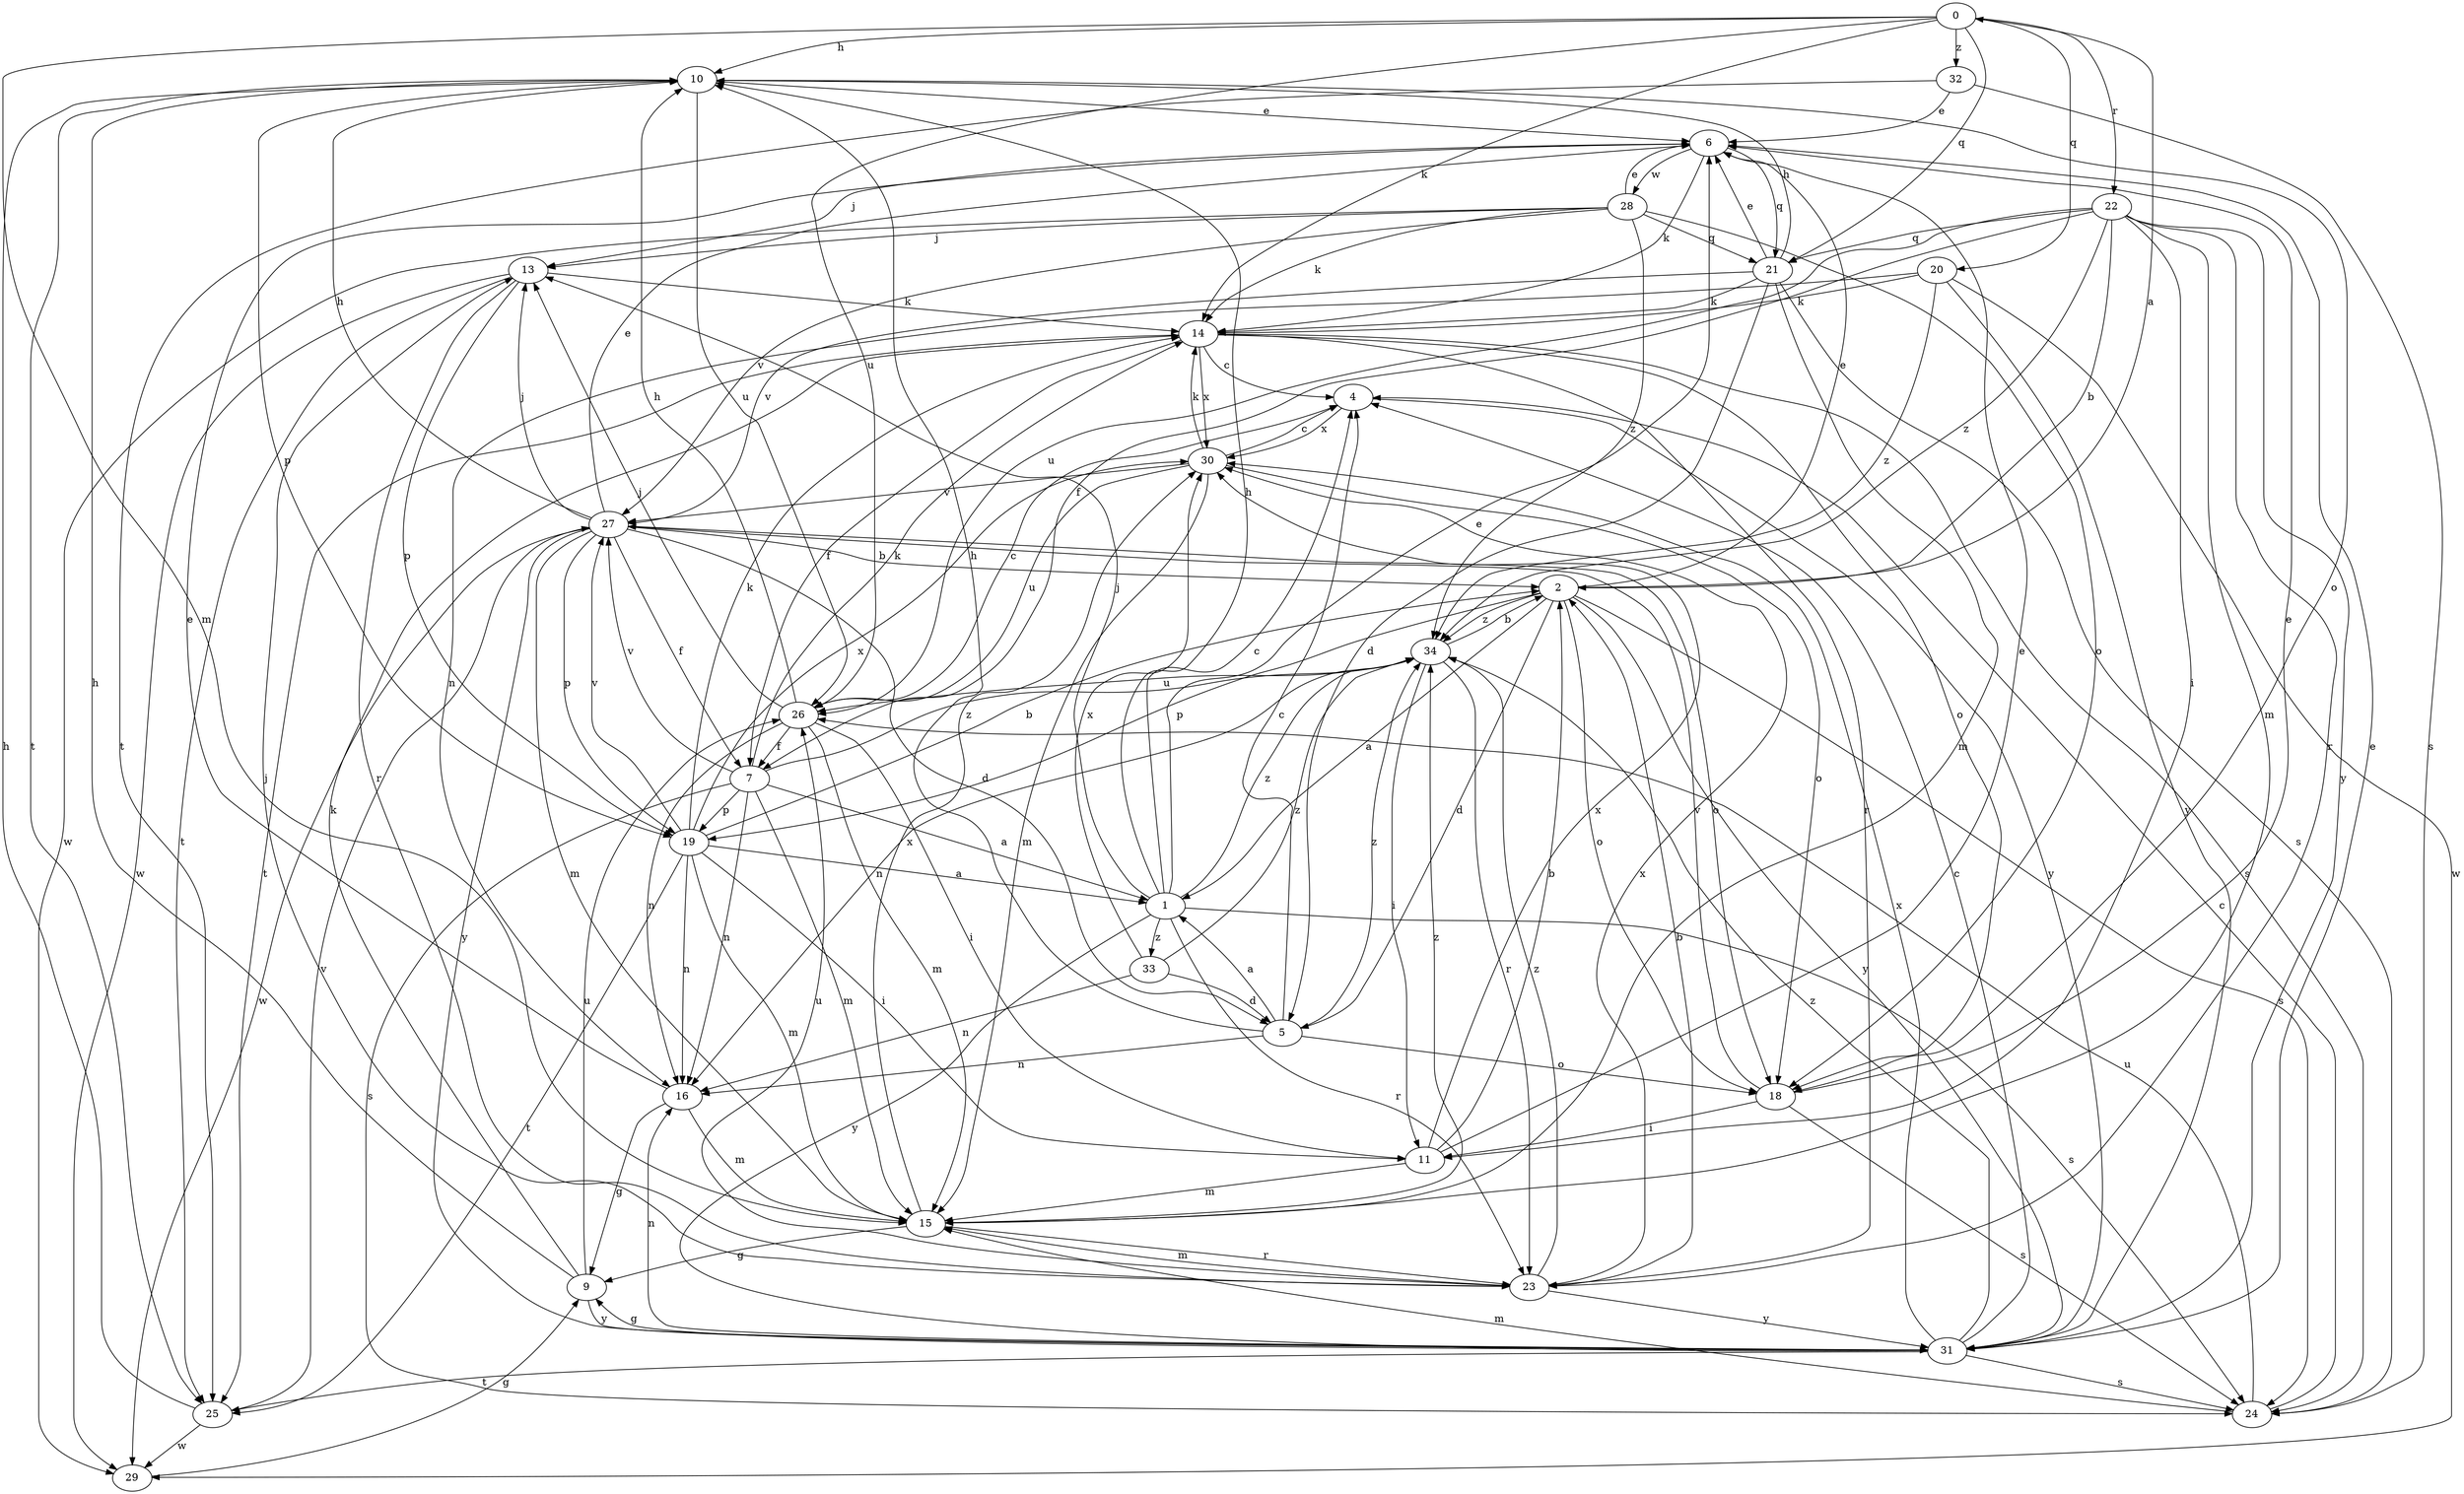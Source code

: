 strict digraph  {
0;
1;
2;
4;
5;
6;
7;
9;
10;
11;
13;
14;
15;
16;
18;
19;
20;
21;
22;
23;
24;
25;
26;
27;
28;
29;
30;
31;
32;
33;
34;
0 -> 10  [label=h];
0 -> 14  [label=k];
0 -> 15  [label=m];
0 -> 20  [label=q];
0 -> 21  [label=q];
0 -> 22  [label=r];
0 -> 26  [label=u];
0 -> 32  [label=z];
1 -> 4  [label=c];
1 -> 6  [label=e];
1 -> 10  [label=h];
1 -> 13  [label=j];
1 -> 23  [label=r];
1 -> 24  [label=s];
1 -> 31  [label=y];
1 -> 33  [label=z];
1 -> 34  [label=z];
2 -> 0  [label=a];
2 -> 1  [label=a];
2 -> 5  [label=d];
2 -> 6  [label=e];
2 -> 18  [label=o];
2 -> 19  [label=p];
2 -> 24  [label=s];
2 -> 31  [label=y];
2 -> 34  [label=z];
4 -> 30  [label=x];
4 -> 31  [label=y];
5 -> 1  [label=a];
5 -> 4  [label=c];
5 -> 10  [label=h];
5 -> 16  [label=n];
5 -> 18  [label=o];
5 -> 34  [label=z];
6 -> 13  [label=j];
6 -> 14  [label=k];
6 -> 21  [label=q];
6 -> 28  [label=w];
7 -> 1  [label=a];
7 -> 14  [label=k];
7 -> 15  [label=m];
7 -> 16  [label=n];
7 -> 19  [label=p];
7 -> 24  [label=s];
7 -> 27  [label=v];
7 -> 34  [label=z];
9 -> 10  [label=h];
9 -> 14  [label=k];
9 -> 26  [label=u];
9 -> 31  [label=y];
10 -> 6  [label=e];
10 -> 18  [label=o];
10 -> 19  [label=p];
10 -> 25  [label=t];
10 -> 26  [label=u];
11 -> 2  [label=b];
11 -> 6  [label=e];
11 -> 15  [label=m];
11 -> 30  [label=x];
13 -> 14  [label=k];
13 -> 19  [label=p];
13 -> 23  [label=r];
13 -> 25  [label=t];
13 -> 29  [label=w];
14 -> 4  [label=c];
14 -> 7  [label=f];
14 -> 18  [label=o];
14 -> 23  [label=r];
14 -> 24  [label=s];
14 -> 25  [label=t];
14 -> 30  [label=x];
15 -> 9  [label=g];
15 -> 23  [label=r];
15 -> 30  [label=x];
15 -> 34  [label=z];
16 -> 6  [label=e];
16 -> 9  [label=g];
16 -> 15  [label=m];
18 -> 6  [label=e];
18 -> 11  [label=i];
18 -> 24  [label=s];
18 -> 27  [label=v];
19 -> 1  [label=a];
19 -> 2  [label=b];
19 -> 11  [label=i];
19 -> 14  [label=k];
19 -> 15  [label=m];
19 -> 16  [label=n];
19 -> 25  [label=t];
19 -> 27  [label=v];
19 -> 30  [label=x];
20 -> 14  [label=k];
20 -> 16  [label=n];
20 -> 29  [label=w];
20 -> 31  [label=y];
20 -> 34  [label=z];
21 -> 5  [label=d];
21 -> 6  [label=e];
21 -> 10  [label=h];
21 -> 14  [label=k];
21 -> 15  [label=m];
21 -> 24  [label=s];
21 -> 27  [label=v];
22 -> 2  [label=b];
22 -> 7  [label=f];
22 -> 11  [label=i];
22 -> 15  [label=m];
22 -> 21  [label=q];
22 -> 23  [label=r];
22 -> 26  [label=u];
22 -> 31  [label=y];
22 -> 34  [label=z];
23 -> 2  [label=b];
23 -> 13  [label=j];
23 -> 15  [label=m];
23 -> 26  [label=u];
23 -> 30  [label=x];
23 -> 31  [label=y];
23 -> 34  [label=z];
24 -> 4  [label=c];
24 -> 15  [label=m];
24 -> 26  [label=u];
25 -> 10  [label=h];
25 -> 27  [label=v];
25 -> 29  [label=w];
26 -> 4  [label=c];
26 -> 7  [label=f];
26 -> 10  [label=h];
26 -> 11  [label=i];
26 -> 13  [label=j];
26 -> 15  [label=m];
26 -> 16  [label=n];
27 -> 2  [label=b];
27 -> 5  [label=d];
27 -> 6  [label=e];
27 -> 7  [label=f];
27 -> 10  [label=h];
27 -> 13  [label=j];
27 -> 15  [label=m];
27 -> 18  [label=o];
27 -> 19  [label=p];
27 -> 29  [label=w];
27 -> 31  [label=y];
28 -> 6  [label=e];
28 -> 13  [label=j];
28 -> 14  [label=k];
28 -> 18  [label=o];
28 -> 21  [label=q];
28 -> 27  [label=v];
28 -> 29  [label=w];
28 -> 34  [label=z];
29 -> 9  [label=g];
30 -> 4  [label=c];
30 -> 14  [label=k];
30 -> 15  [label=m];
30 -> 18  [label=o];
30 -> 26  [label=u];
30 -> 27  [label=v];
31 -> 4  [label=c];
31 -> 6  [label=e];
31 -> 9  [label=g];
31 -> 16  [label=n];
31 -> 24  [label=s];
31 -> 25  [label=t];
31 -> 30  [label=x];
31 -> 34  [label=z];
32 -> 6  [label=e];
32 -> 24  [label=s];
32 -> 25  [label=t];
33 -> 5  [label=d];
33 -> 16  [label=n];
33 -> 30  [label=x];
33 -> 34  [label=z];
34 -> 2  [label=b];
34 -> 11  [label=i];
34 -> 16  [label=n];
34 -> 23  [label=r];
34 -> 26  [label=u];
}
